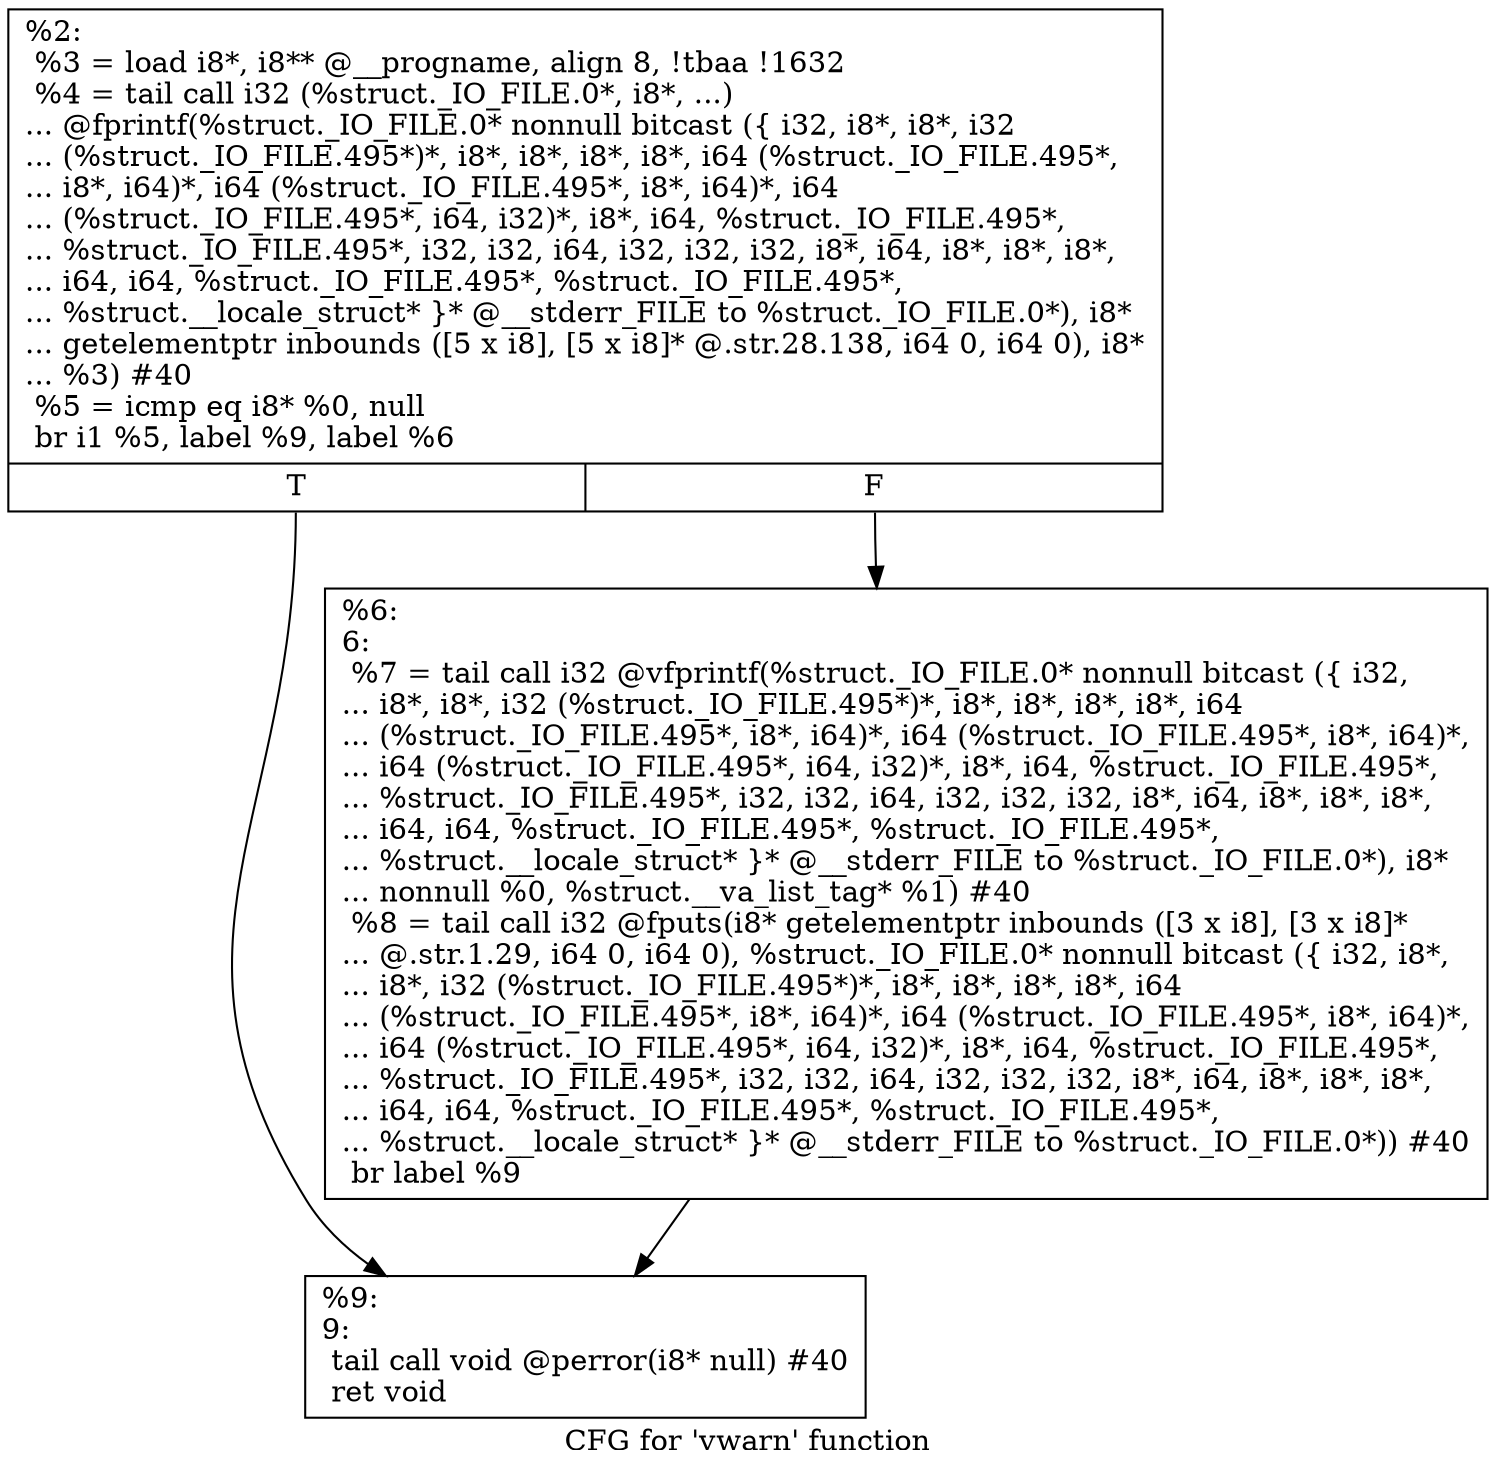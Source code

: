 digraph "CFG for 'vwarn' function" {
	label="CFG for 'vwarn' function";

	Node0x17f2820 [shape=record,label="{%2:\l  %3 = load i8*, i8** @__progname, align 8, !tbaa !1632\l  %4 = tail call i32 (%struct._IO_FILE.0*, i8*, ...)\l... @fprintf(%struct._IO_FILE.0* nonnull bitcast (\{ i32, i8*, i8*, i32\l... (%struct._IO_FILE.495*)*, i8*, i8*, i8*, i8*, i64 (%struct._IO_FILE.495*,\l... i8*, i64)*, i64 (%struct._IO_FILE.495*, i8*, i64)*, i64\l... (%struct._IO_FILE.495*, i64, i32)*, i8*, i64, %struct._IO_FILE.495*,\l... %struct._IO_FILE.495*, i32, i32, i64, i32, i32, i32, i8*, i64, i8*, i8*, i8*,\l... i64, i64, %struct._IO_FILE.495*, %struct._IO_FILE.495*,\l... %struct.__locale_struct* \}* @__stderr_FILE to %struct._IO_FILE.0*), i8*\l... getelementptr inbounds ([5 x i8], [5 x i8]* @.str.28.138, i64 0, i64 0), i8*\l... %3) #40\l  %5 = icmp eq i8* %0, null\l  br i1 %5, label %9, label %6\l|{<s0>T|<s1>F}}"];
	Node0x17f2820:s0 -> Node0x17f2cc0;
	Node0x17f2820:s1 -> Node0x17f2c70;
	Node0x17f2c70 [shape=record,label="{%6:\l6:                                                \l  %7 = tail call i32 @vfprintf(%struct._IO_FILE.0* nonnull bitcast (\{ i32,\l... i8*, i8*, i32 (%struct._IO_FILE.495*)*, i8*, i8*, i8*, i8*, i64\l... (%struct._IO_FILE.495*, i8*, i64)*, i64 (%struct._IO_FILE.495*, i8*, i64)*,\l... i64 (%struct._IO_FILE.495*, i64, i32)*, i8*, i64, %struct._IO_FILE.495*,\l... %struct._IO_FILE.495*, i32, i32, i64, i32, i32, i32, i8*, i64, i8*, i8*, i8*,\l... i64, i64, %struct._IO_FILE.495*, %struct._IO_FILE.495*,\l... %struct.__locale_struct* \}* @__stderr_FILE to %struct._IO_FILE.0*), i8*\l... nonnull %0, %struct.__va_list_tag* %1) #40\l  %8 = tail call i32 @fputs(i8* getelementptr inbounds ([3 x i8], [3 x i8]*\l... @.str.1.29, i64 0, i64 0), %struct._IO_FILE.0* nonnull bitcast (\{ i32, i8*,\l... i8*, i32 (%struct._IO_FILE.495*)*, i8*, i8*, i8*, i8*, i64\l... (%struct._IO_FILE.495*, i8*, i64)*, i64 (%struct._IO_FILE.495*, i8*, i64)*,\l... i64 (%struct._IO_FILE.495*, i64, i32)*, i8*, i64, %struct._IO_FILE.495*,\l... %struct._IO_FILE.495*, i32, i32, i64, i32, i32, i32, i8*, i64, i8*, i8*, i8*,\l... i64, i64, %struct._IO_FILE.495*, %struct._IO_FILE.495*,\l... %struct.__locale_struct* \}* @__stderr_FILE to %struct._IO_FILE.0*)) #40\l  br label %9\l}"];
	Node0x17f2c70 -> Node0x17f2cc0;
	Node0x17f2cc0 [shape=record,label="{%9:\l9:                                                \l  tail call void @perror(i8* null) #40\l  ret void\l}"];
}
